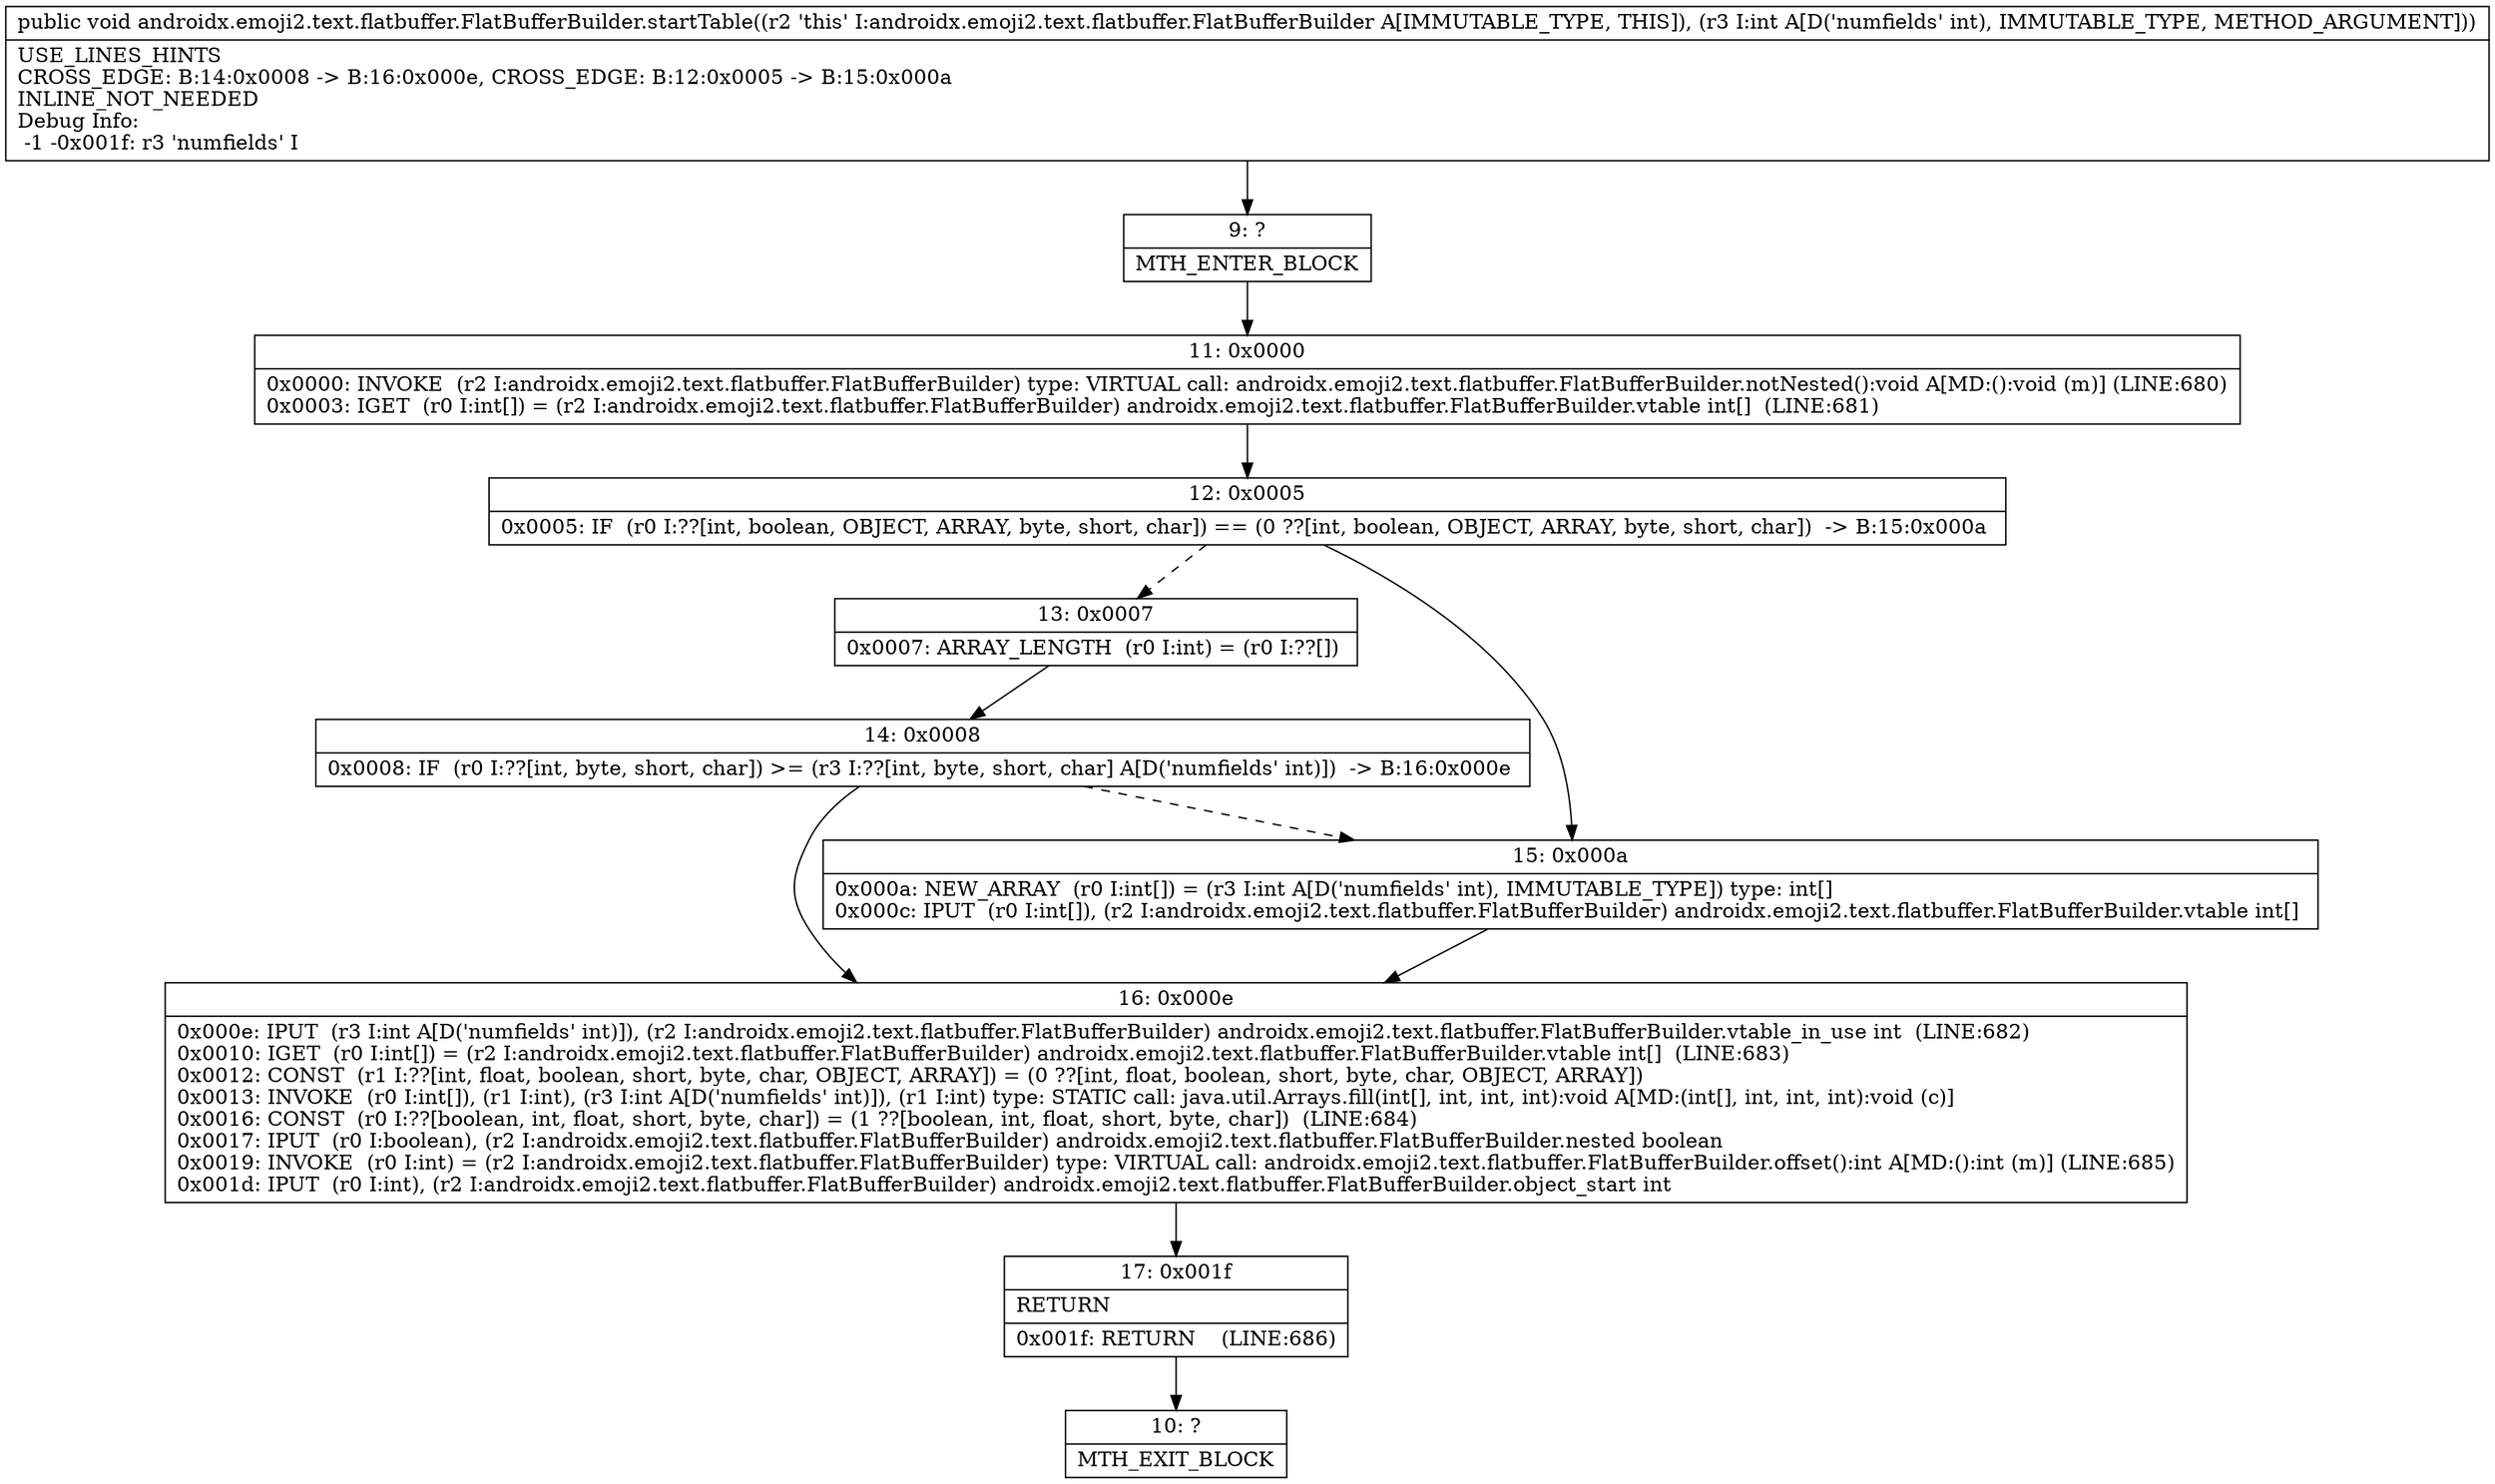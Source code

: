 digraph "CFG forandroidx.emoji2.text.flatbuffer.FlatBufferBuilder.startTable(I)V" {
Node_9 [shape=record,label="{9\:\ ?|MTH_ENTER_BLOCK\l}"];
Node_11 [shape=record,label="{11\:\ 0x0000|0x0000: INVOKE  (r2 I:androidx.emoji2.text.flatbuffer.FlatBufferBuilder) type: VIRTUAL call: androidx.emoji2.text.flatbuffer.FlatBufferBuilder.notNested():void A[MD:():void (m)] (LINE:680)\l0x0003: IGET  (r0 I:int[]) = (r2 I:androidx.emoji2.text.flatbuffer.FlatBufferBuilder) androidx.emoji2.text.flatbuffer.FlatBufferBuilder.vtable int[]  (LINE:681)\l}"];
Node_12 [shape=record,label="{12\:\ 0x0005|0x0005: IF  (r0 I:??[int, boolean, OBJECT, ARRAY, byte, short, char]) == (0 ??[int, boolean, OBJECT, ARRAY, byte, short, char])  \-\> B:15:0x000a \l}"];
Node_13 [shape=record,label="{13\:\ 0x0007|0x0007: ARRAY_LENGTH  (r0 I:int) = (r0 I:??[]) \l}"];
Node_14 [shape=record,label="{14\:\ 0x0008|0x0008: IF  (r0 I:??[int, byte, short, char]) \>= (r3 I:??[int, byte, short, char] A[D('numfields' int)])  \-\> B:16:0x000e \l}"];
Node_16 [shape=record,label="{16\:\ 0x000e|0x000e: IPUT  (r3 I:int A[D('numfields' int)]), (r2 I:androidx.emoji2.text.flatbuffer.FlatBufferBuilder) androidx.emoji2.text.flatbuffer.FlatBufferBuilder.vtable_in_use int  (LINE:682)\l0x0010: IGET  (r0 I:int[]) = (r2 I:androidx.emoji2.text.flatbuffer.FlatBufferBuilder) androidx.emoji2.text.flatbuffer.FlatBufferBuilder.vtable int[]  (LINE:683)\l0x0012: CONST  (r1 I:??[int, float, boolean, short, byte, char, OBJECT, ARRAY]) = (0 ??[int, float, boolean, short, byte, char, OBJECT, ARRAY]) \l0x0013: INVOKE  (r0 I:int[]), (r1 I:int), (r3 I:int A[D('numfields' int)]), (r1 I:int) type: STATIC call: java.util.Arrays.fill(int[], int, int, int):void A[MD:(int[], int, int, int):void (c)]\l0x0016: CONST  (r0 I:??[boolean, int, float, short, byte, char]) = (1 ??[boolean, int, float, short, byte, char])  (LINE:684)\l0x0017: IPUT  (r0 I:boolean), (r2 I:androidx.emoji2.text.flatbuffer.FlatBufferBuilder) androidx.emoji2.text.flatbuffer.FlatBufferBuilder.nested boolean \l0x0019: INVOKE  (r0 I:int) = (r2 I:androidx.emoji2.text.flatbuffer.FlatBufferBuilder) type: VIRTUAL call: androidx.emoji2.text.flatbuffer.FlatBufferBuilder.offset():int A[MD:():int (m)] (LINE:685)\l0x001d: IPUT  (r0 I:int), (r2 I:androidx.emoji2.text.flatbuffer.FlatBufferBuilder) androidx.emoji2.text.flatbuffer.FlatBufferBuilder.object_start int \l}"];
Node_17 [shape=record,label="{17\:\ 0x001f|RETURN\l|0x001f: RETURN    (LINE:686)\l}"];
Node_10 [shape=record,label="{10\:\ ?|MTH_EXIT_BLOCK\l}"];
Node_15 [shape=record,label="{15\:\ 0x000a|0x000a: NEW_ARRAY  (r0 I:int[]) = (r3 I:int A[D('numfields' int), IMMUTABLE_TYPE]) type: int[] \l0x000c: IPUT  (r0 I:int[]), (r2 I:androidx.emoji2.text.flatbuffer.FlatBufferBuilder) androidx.emoji2.text.flatbuffer.FlatBufferBuilder.vtable int[] \l}"];
MethodNode[shape=record,label="{public void androidx.emoji2.text.flatbuffer.FlatBufferBuilder.startTable((r2 'this' I:androidx.emoji2.text.flatbuffer.FlatBufferBuilder A[IMMUTABLE_TYPE, THIS]), (r3 I:int A[D('numfields' int), IMMUTABLE_TYPE, METHOD_ARGUMENT]))  | USE_LINES_HINTS\lCROSS_EDGE: B:14:0x0008 \-\> B:16:0x000e, CROSS_EDGE: B:12:0x0005 \-\> B:15:0x000a\lINLINE_NOT_NEEDED\lDebug Info:\l  \-1 \-0x001f: r3 'numfields' I\l}"];
MethodNode -> Node_9;Node_9 -> Node_11;
Node_11 -> Node_12;
Node_12 -> Node_13[style=dashed];
Node_12 -> Node_15;
Node_13 -> Node_14;
Node_14 -> Node_15[style=dashed];
Node_14 -> Node_16;
Node_16 -> Node_17;
Node_17 -> Node_10;
Node_15 -> Node_16;
}

